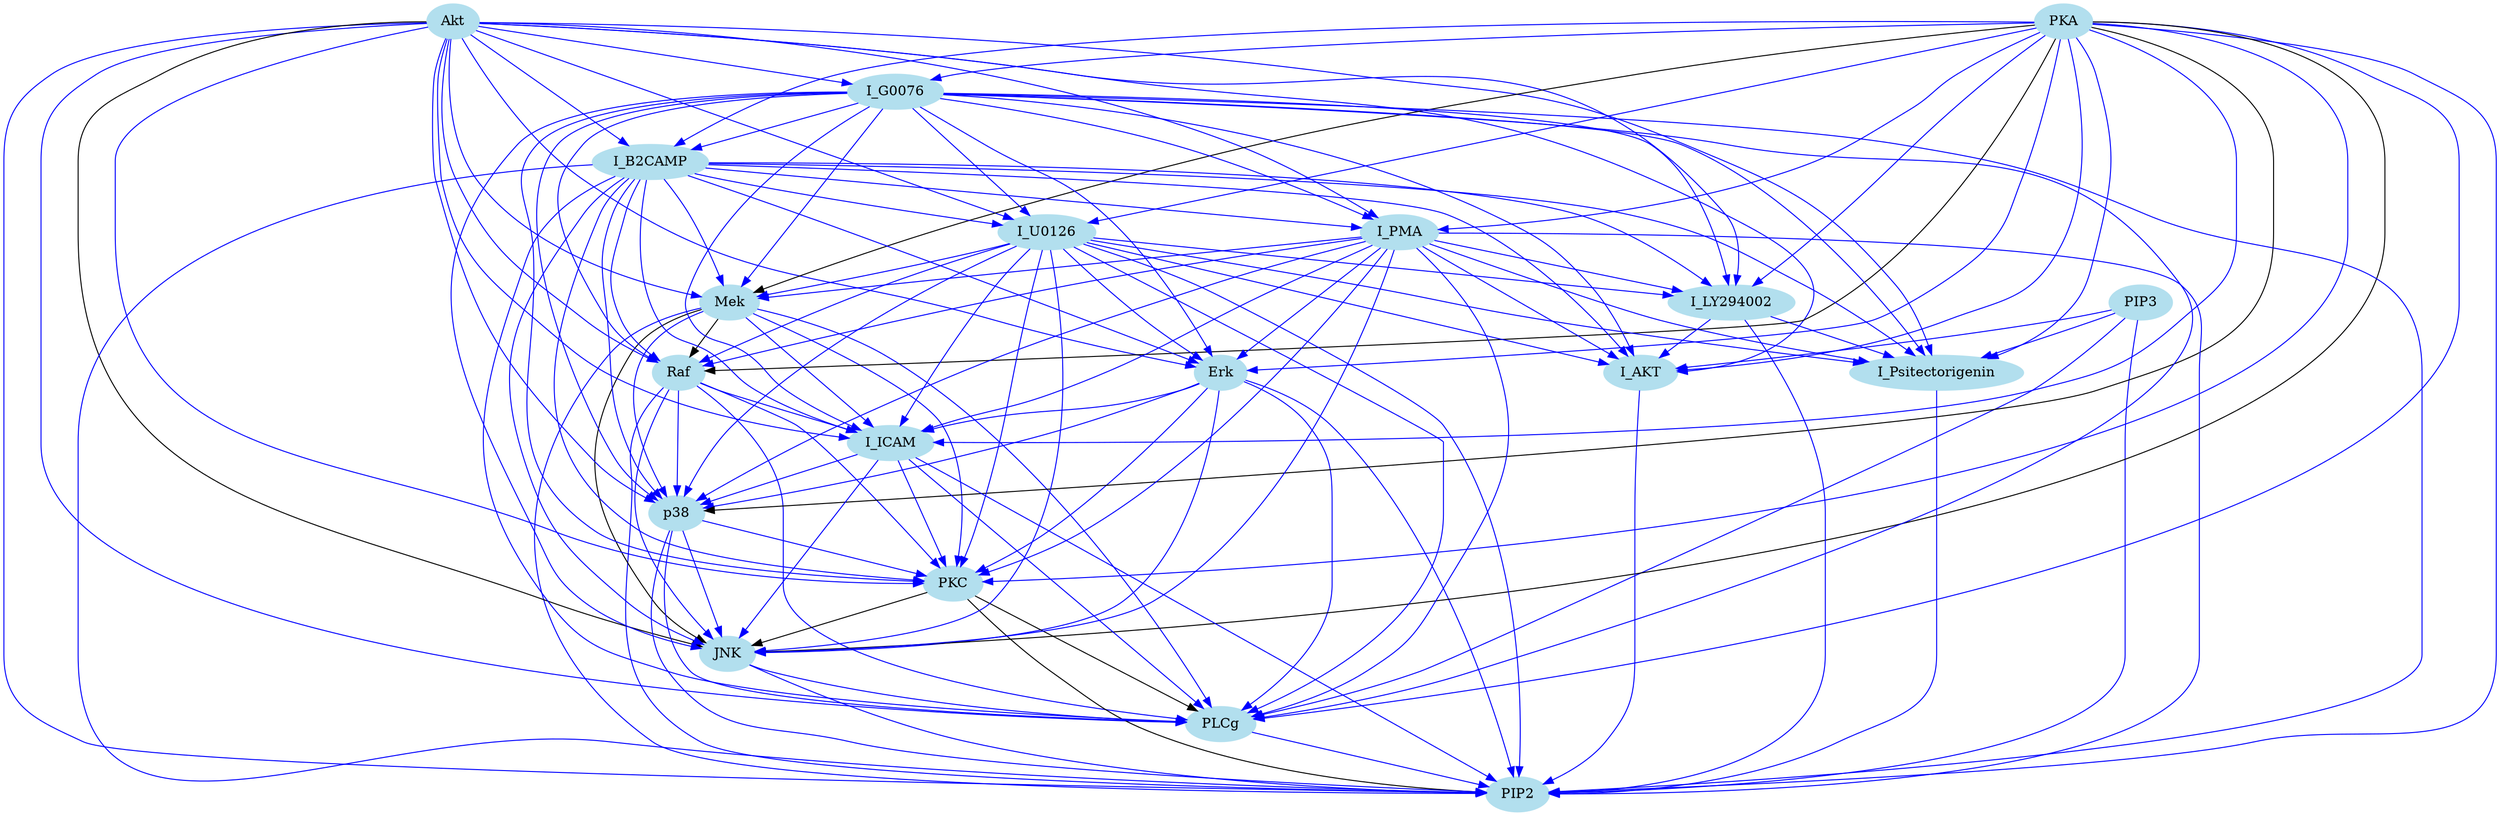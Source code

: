 digraph ofzo {
node [color=lightblue2, style=filled];
edge [color=blue];
"Raf";
"Mek";
"PLCg";
"PIP2";
"PIP3";
"Erk";
"Akt";
"PKA";
"PKC";
"p38";
"JNK";
"I_ICAM";
"I_AKT";
"I_G0076";
"I_Psitectorigenin";
"I_U0126";
"I_LY294002";
"I_PMA";
"I_B2CAMP";
"Raf" -> "PLCg" ;
"Raf" -> "PIP2" ;
"Raf" -> "PKC" ;
"Raf" -> "p38" ;
"Raf" -> "JNK" ;
"Raf" -> "I_ICAM" ;
"Mek" -> "Raf" [color=black];
"Mek" -> "PLCg" ;
"Mek" -> "PIP2" ;
"Mek" -> "PKC" ;
"Mek" -> "p38" ;
"Mek" -> "JNK" [color=black];
"Mek" -> "I_ICAM" ;
"PLCg" -> "PIP2" ;
"PIP3" -> "PLCg" ;
"PIP3" -> "PIP2" ;
"PIP3" -> "I_AKT" ;
"PIP3" -> "I_Psitectorigenin" ;
"Erk" -> "PLCg" ;
"Erk" -> "PIP2" ;
"Erk" -> "PKC" ;
"Erk" -> "p38" ;
"Erk" -> "JNK" ;
"Erk" -> "I_ICAM" ;
"Akt" -> "Raf" ;
"Akt" -> "Mek" ;
"Akt" -> "PLCg" ;
"Akt" -> "PIP2" ;
"Akt" -> "Erk" ;
"Akt" -> "PKC" ;
"Akt" -> "p38" ;
"Akt" -> "JNK" [color=black];
"Akt" -> "I_ICAM" ;
"Akt" -> "I_AKT" ;
"Akt" -> "I_G0076" ;
"Akt" -> "I_Psitectorigenin" ;
"Akt" -> "I_U0126" ;
"Akt" -> "I_LY294002" ;
"Akt" -> "I_PMA" ;
"Akt" -> "I_B2CAMP" ;
"PKA" -> "Raf" [color=black];
"PKA" -> "Mek" [color=black];
"PKA" -> "PLCg" ;
"PKA" -> "PIP2" ;
"PKA" -> "Erk" ;
"PKA" -> "PKC" ;
"PKA" -> "p38" [color=black];
"PKA" -> "JNK" [color=black];
"PKA" -> "I_ICAM" ;
"PKA" -> "I_AKT" ;
"PKA" -> "I_G0076" ;
"PKA" -> "I_Psitectorigenin" ;
"PKA" -> "I_U0126" ;
"PKA" -> "I_LY294002" ;
"PKA" -> "I_PMA" ;
"PKA" -> "I_B2CAMP" ;
"PKC" -> "PLCg" [color=black];
"PKC" -> "PIP2" [color=black];
"PKC" -> "JNK" [color=black];
"p38" -> "PLCg" ;
"p38" -> "PIP2" ;
"p38" -> "PKC" ;
"p38" -> "JNK" ;
"JNK" -> "PLCg" ;
"JNK" -> "PIP2" ;
"I_ICAM" -> "PLCg" ;
"I_ICAM" -> "PIP2" ;
"I_ICAM" -> "PKC" ;
"I_ICAM" -> "p38" ;
"I_ICAM" -> "JNK" ;
"I_AKT" -> "PIP2" ;
"I_G0076" -> "Raf" ;
"I_G0076" -> "Mek" ;
"I_G0076" -> "PLCg" ;
"I_G0076" -> "PIP2" ;
"I_G0076" -> "Erk" ;
"I_G0076" -> "PKC" ;
"I_G0076" -> "p38" ;
"I_G0076" -> "JNK" ;
"I_G0076" -> "I_ICAM" ;
"I_G0076" -> "I_AKT" ;
"I_G0076" -> "I_Psitectorigenin" ;
"I_G0076" -> "I_U0126" ;
"I_G0076" -> "I_LY294002" ;
"I_G0076" -> "I_PMA" ;
"I_G0076" -> "I_B2CAMP" ;
"I_Psitectorigenin" -> "PIP2" ;
"I_U0126" -> "Raf" ;
"I_U0126" -> "Mek" ;
"I_U0126" -> "PLCg" ;
"I_U0126" -> "PIP2" ;
"I_U0126" -> "Erk" ;
"I_U0126" -> "PKC" ;
"I_U0126" -> "p38" ;
"I_U0126" -> "JNK" ;
"I_U0126" -> "I_ICAM" ;
"I_U0126" -> "I_AKT" ;
"I_U0126" -> "I_Psitectorigenin" ;
"I_U0126" -> "I_LY294002" ;
"I_LY294002" -> "PIP2" ;
"I_LY294002" -> "I_AKT" ;
"I_LY294002" -> "I_Psitectorigenin" ;
"I_PMA" -> "Raf" ;
"I_PMA" -> "Mek" ;
"I_PMA" -> "PLCg" ;
"I_PMA" -> "PIP2" ;
"I_PMA" -> "Erk" ;
"I_PMA" -> "PKC" ;
"I_PMA" -> "p38" ;
"I_PMA" -> "JNK" ;
"I_PMA" -> "I_ICAM" ;
"I_PMA" -> "I_AKT" ;
"I_PMA" -> "I_Psitectorigenin" ;
"I_PMA" -> "I_LY294002" ;
"I_B2CAMP" -> "Raf" ;
"I_B2CAMP" -> "Mek" ;
"I_B2CAMP" -> "PLCg" ;
"I_B2CAMP" -> "PIP2" ;
"I_B2CAMP" -> "Erk" ;
"I_B2CAMP" -> "PKC" ;
"I_B2CAMP" -> "p38" ;
"I_B2CAMP" -> "JNK" ;
"I_B2CAMP" -> "I_ICAM" ;
"I_B2CAMP" -> "I_AKT" ;
"I_B2CAMP" -> "I_Psitectorigenin" ;
"I_B2CAMP" -> "I_U0126" ;
"I_B2CAMP" -> "I_LY294002" ;
"I_B2CAMP" -> "I_PMA" ;
}
